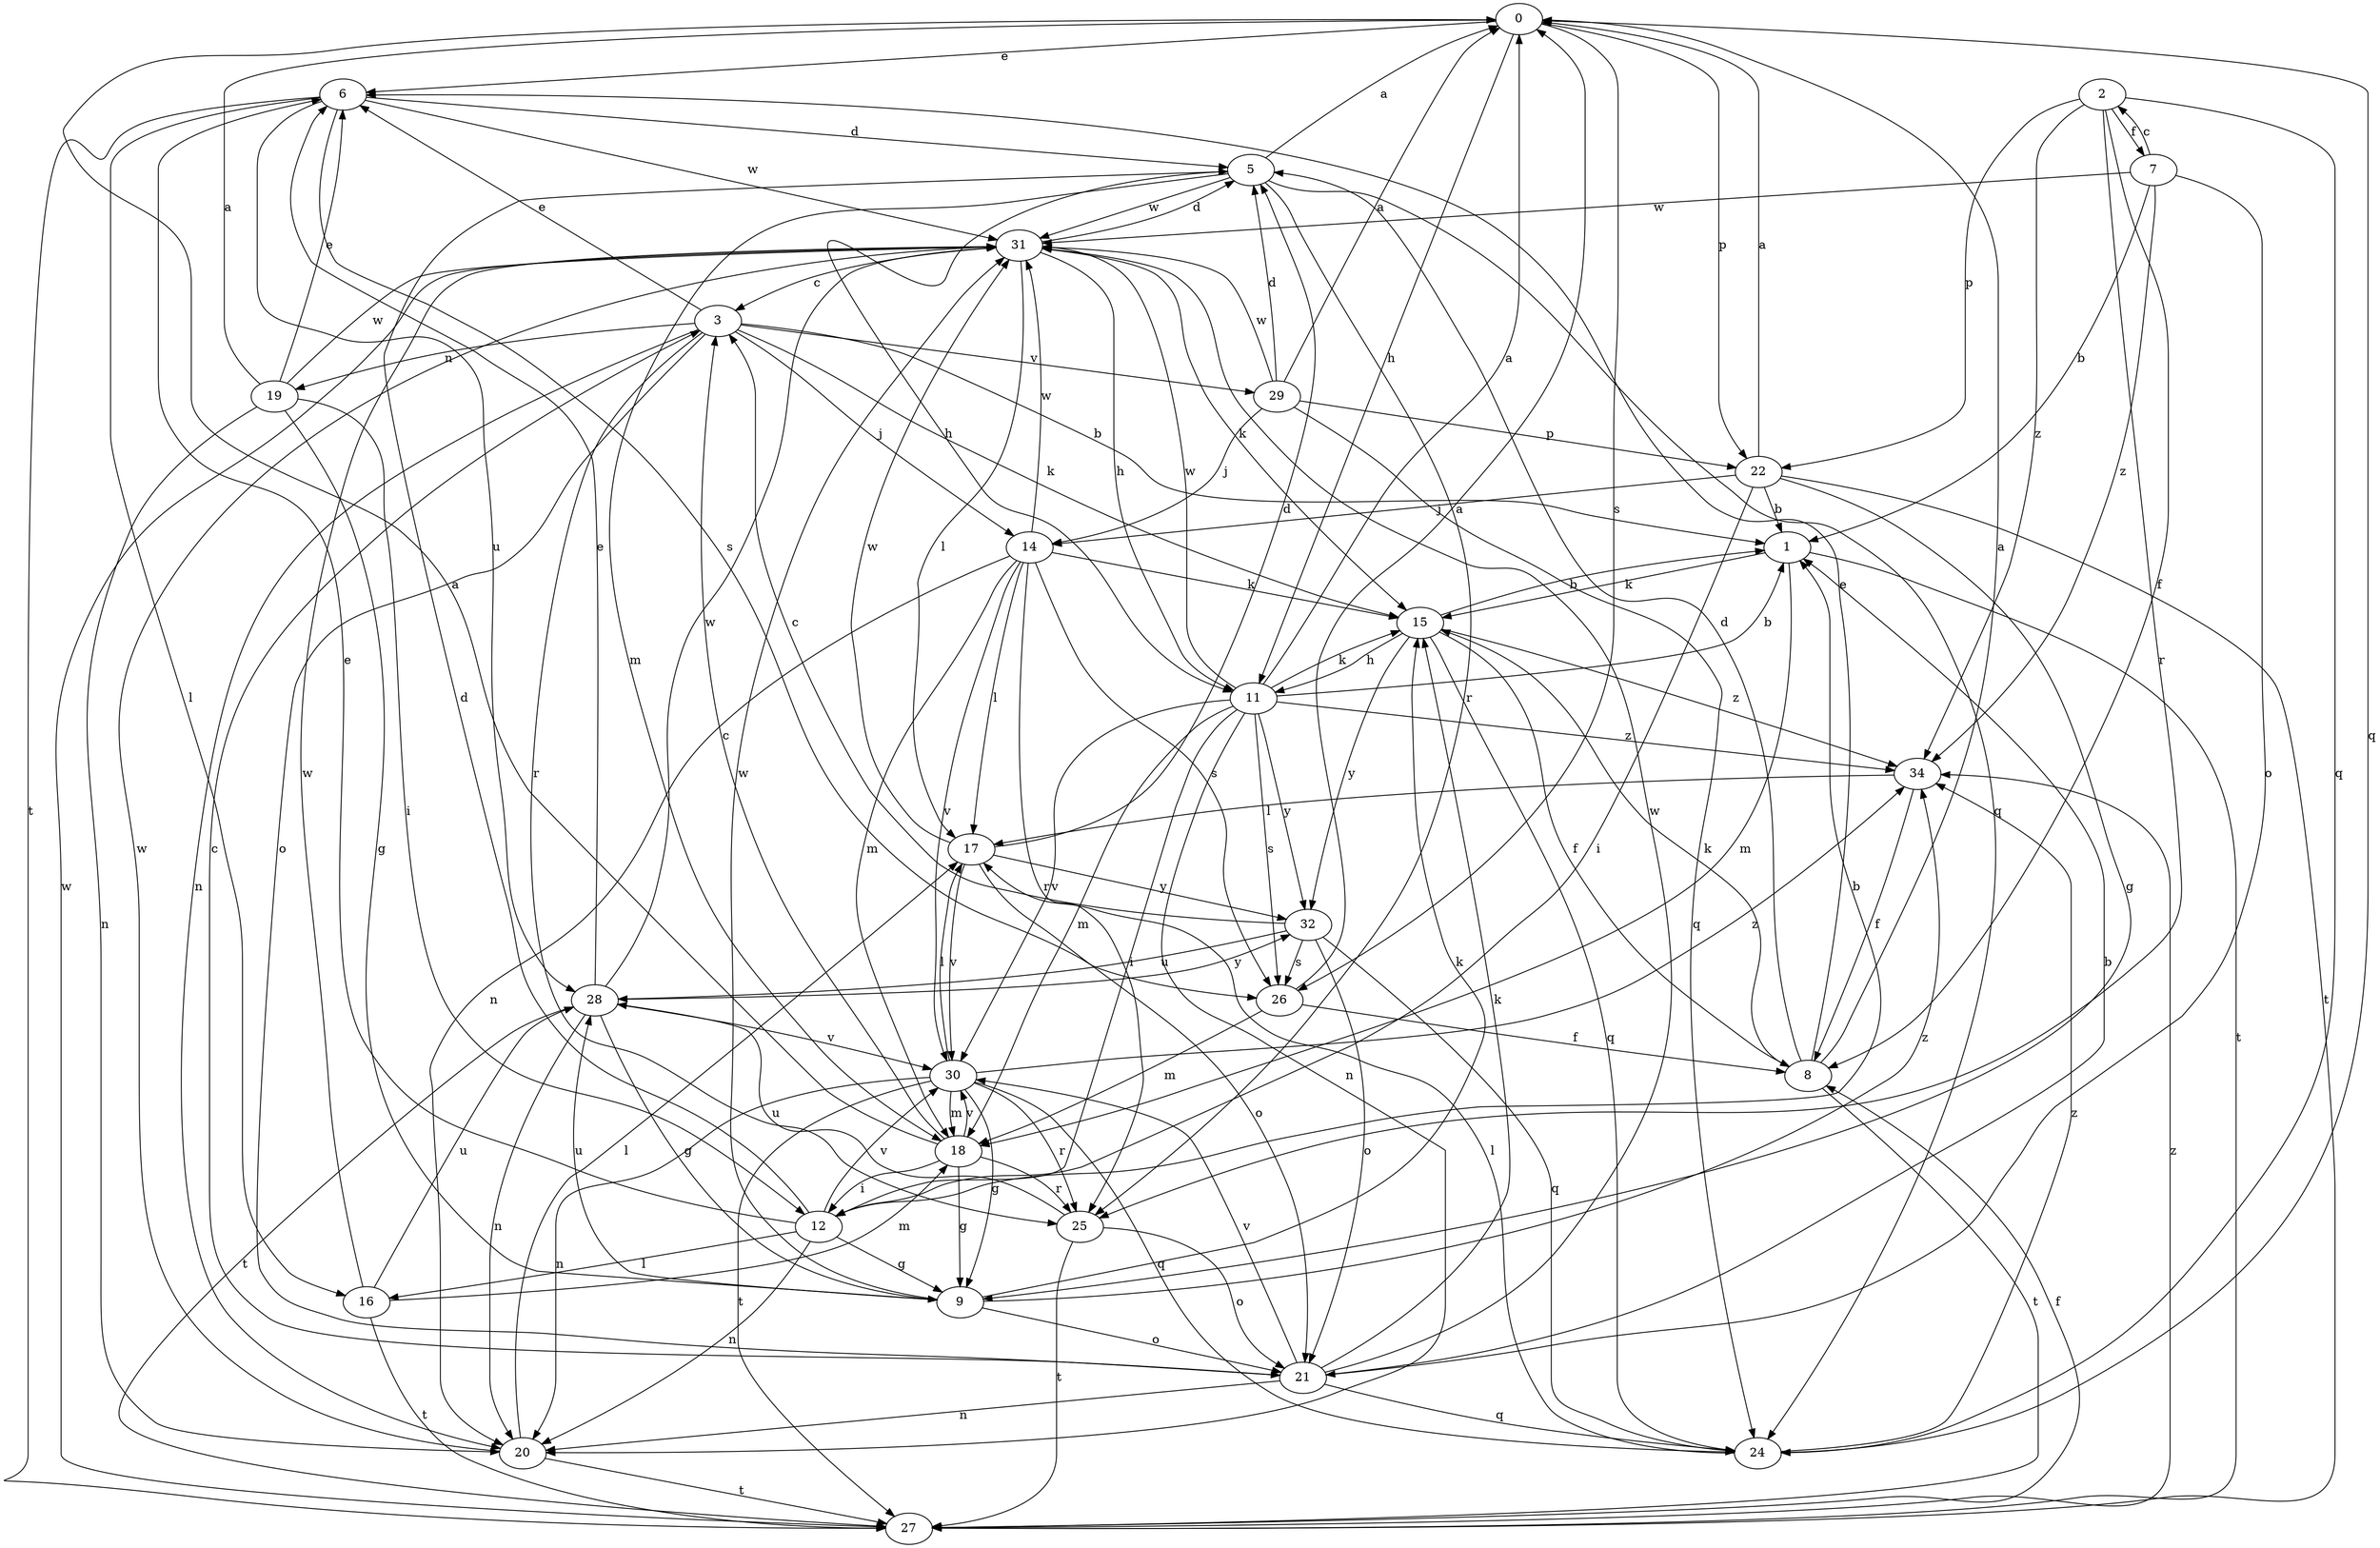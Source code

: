 strict digraph  {
0;
1;
2;
3;
5;
6;
7;
8;
9;
11;
12;
14;
15;
16;
17;
18;
19;
20;
21;
22;
24;
25;
26;
27;
28;
29;
30;
31;
32;
34;
0 -> 6  [label=e];
0 -> 11  [label=h];
0 -> 22  [label=p];
0 -> 24  [label=q];
0 -> 26  [label=s];
1 -> 15  [label=k];
1 -> 18  [label=m];
1 -> 27  [label=t];
2 -> 7  [label=f];
2 -> 8  [label=f];
2 -> 22  [label=p];
2 -> 24  [label=q];
2 -> 25  [label=r];
2 -> 34  [label=z];
3 -> 1  [label=b];
3 -> 6  [label=e];
3 -> 14  [label=j];
3 -> 15  [label=k];
3 -> 19  [label=n];
3 -> 20  [label=n];
3 -> 21  [label=o];
3 -> 25  [label=r];
3 -> 29  [label=v];
5 -> 0  [label=a];
5 -> 11  [label=h];
5 -> 18  [label=m];
5 -> 24  [label=q];
5 -> 25  [label=r];
5 -> 31  [label=w];
6 -> 5  [label=d];
6 -> 16  [label=l];
6 -> 26  [label=s];
6 -> 27  [label=t];
6 -> 28  [label=u];
6 -> 31  [label=w];
7 -> 1  [label=b];
7 -> 2  [label=c];
7 -> 21  [label=o];
7 -> 31  [label=w];
7 -> 34  [label=z];
8 -> 0  [label=a];
8 -> 5  [label=d];
8 -> 6  [label=e];
8 -> 15  [label=k];
8 -> 27  [label=t];
9 -> 15  [label=k];
9 -> 21  [label=o];
9 -> 28  [label=u];
9 -> 31  [label=w];
9 -> 34  [label=z];
11 -> 0  [label=a];
11 -> 1  [label=b];
11 -> 12  [label=i];
11 -> 15  [label=k];
11 -> 18  [label=m];
11 -> 20  [label=n];
11 -> 26  [label=s];
11 -> 30  [label=v];
11 -> 31  [label=w];
11 -> 32  [label=y];
11 -> 34  [label=z];
12 -> 1  [label=b];
12 -> 5  [label=d];
12 -> 6  [label=e];
12 -> 9  [label=g];
12 -> 16  [label=l];
12 -> 20  [label=n];
12 -> 30  [label=v];
14 -> 15  [label=k];
14 -> 17  [label=l];
14 -> 18  [label=m];
14 -> 20  [label=n];
14 -> 25  [label=r];
14 -> 26  [label=s];
14 -> 30  [label=v];
14 -> 31  [label=w];
15 -> 1  [label=b];
15 -> 8  [label=f];
15 -> 11  [label=h];
15 -> 24  [label=q];
15 -> 32  [label=y];
15 -> 34  [label=z];
16 -> 18  [label=m];
16 -> 27  [label=t];
16 -> 28  [label=u];
16 -> 31  [label=w];
17 -> 5  [label=d];
17 -> 21  [label=o];
17 -> 30  [label=v];
17 -> 31  [label=w];
17 -> 32  [label=y];
18 -> 0  [label=a];
18 -> 3  [label=c];
18 -> 9  [label=g];
18 -> 12  [label=i];
18 -> 25  [label=r];
18 -> 30  [label=v];
19 -> 0  [label=a];
19 -> 6  [label=e];
19 -> 9  [label=g];
19 -> 12  [label=i];
19 -> 20  [label=n];
19 -> 31  [label=w];
20 -> 17  [label=l];
20 -> 27  [label=t];
20 -> 31  [label=w];
21 -> 1  [label=b];
21 -> 3  [label=c];
21 -> 15  [label=k];
21 -> 20  [label=n];
21 -> 24  [label=q];
21 -> 30  [label=v];
21 -> 31  [label=w];
22 -> 0  [label=a];
22 -> 1  [label=b];
22 -> 9  [label=g];
22 -> 12  [label=i];
22 -> 14  [label=j];
22 -> 27  [label=t];
24 -> 17  [label=l];
24 -> 34  [label=z];
25 -> 21  [label=o];
25 -> 27  [label=t];
25 -> 28  [label=u];
26 -> 0  [label=a];
26 -> 8  [label=f];
26 -> 18  [label=m];
27 -> 8  [label=f];
27 -> 31  [label=w];
27 -> 34  [label=z];
28 -> 6  [label=e];
28 -> 9  [label=g];
28 -> 20  [label=n];
28 -> 27  [label=t];
28 -> 30  [label=v];
28 -> 31  [label=w];
28 -> 32  [label=y];
29 -> 0  [label=a];
29 -> 5  [label=d];
29 -> 14  [label=j];
29 -> 22  [label=p];
29 -> 24  [label=q];
29 -> 31  [label=w];
30 -> 9  [label=g];
30 -> 17  [label=l];
30 -> 18  [label=m];
30 -> 20  [label=n];
30 -> 24  [label=q];
30 -> 25  [label=r];
30 -> 27  [label=t];
30 -> 34  [label=z];
31 -> 3  [label=c];
31 -> 5  [label=d];
31 -> 11  [label=h];
31 -> 15  [label=k];
31 -> 17  [label=l];
32 -> 3  [label=c];
32 -> 21  [label=o];
32 -> 24  [label=q];
32 -> 26  [label=s];
32 -> 28  [label=u];
34 -> 8  [label=f];
34 -> 17  [label=l];
}
